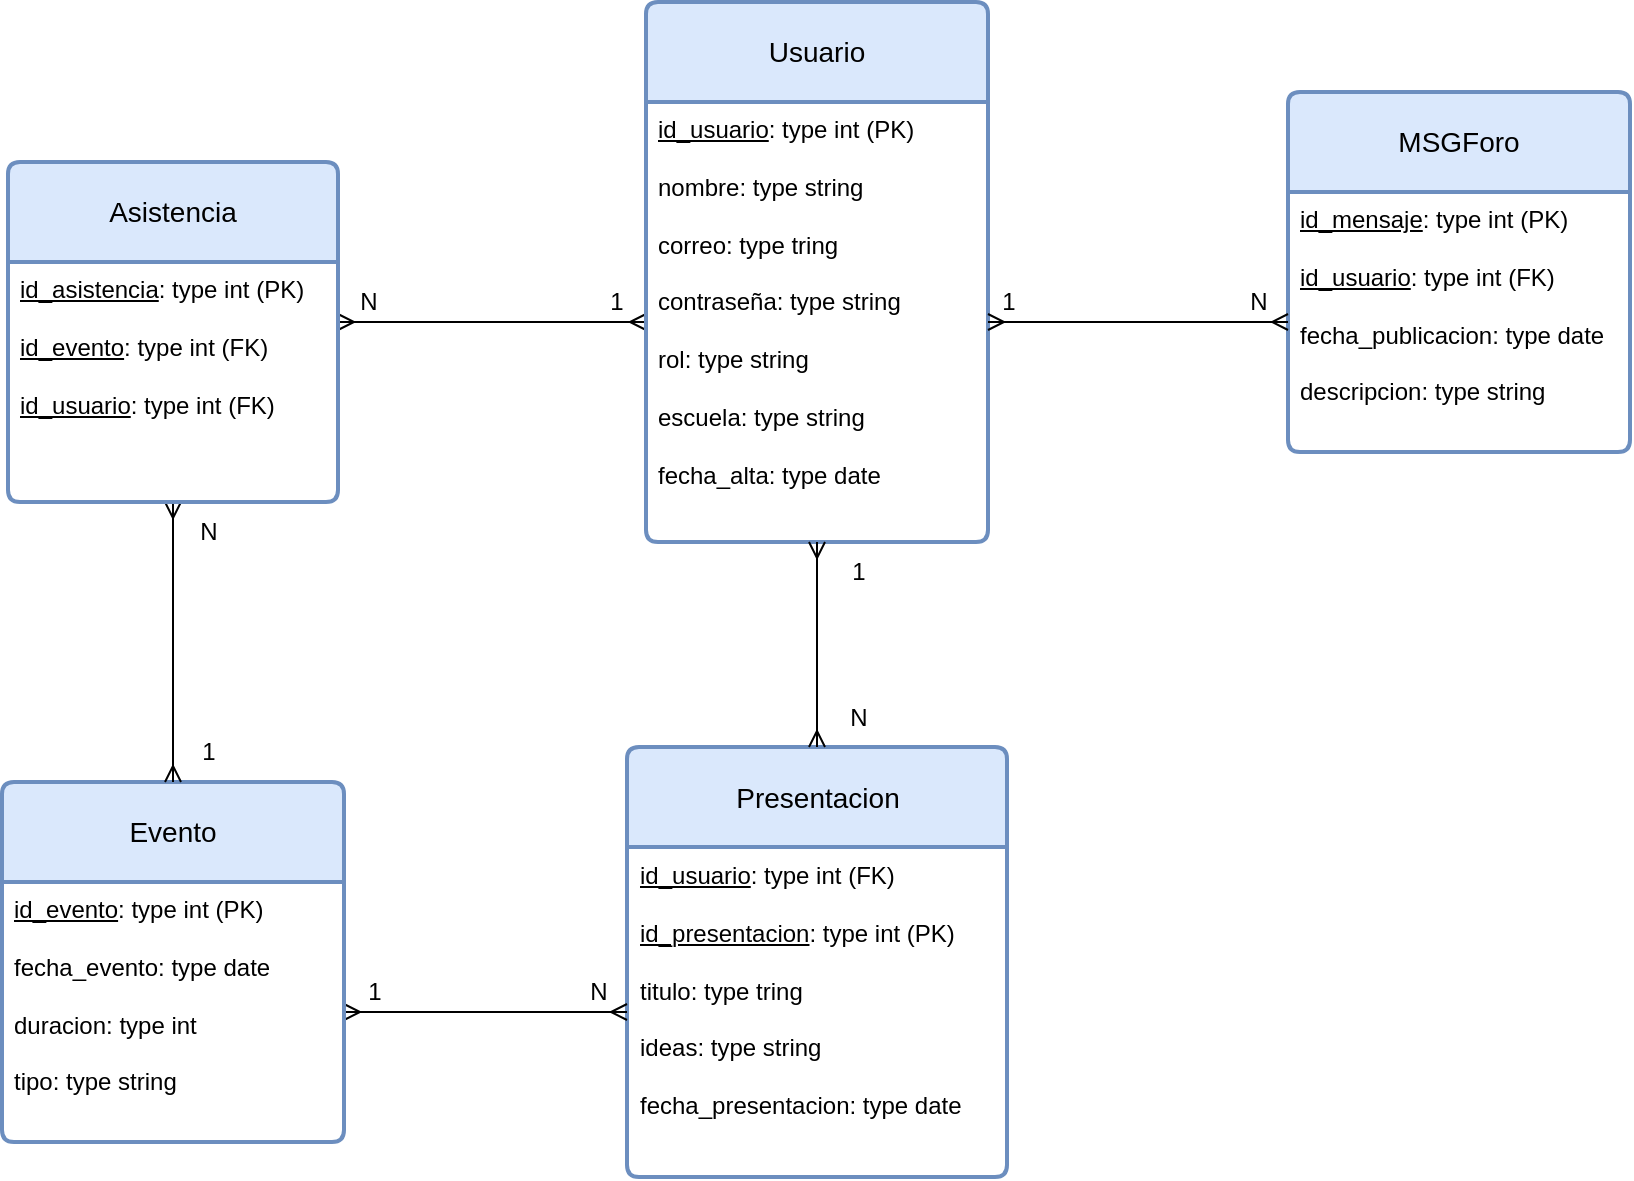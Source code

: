 <mxfile version="21.1.5" type="device">
  <diagram name="Página-1" id="ybfD1WD2CeC4_JgJnlzS">
    <mxGraphModel dx="1886" dy="528" grid="1" gridSize="10" guides="1" tooltips="1" connect="1" arrows="1" fold="1" page="1" pageScale="1" pageWidth="827" pageHeight="1169" math="0" shadow="0">
      <root>
        <mxCell id="0" />
        <mxCell id="1" parent="0" />
        <mxCell id="JASO31TjAt7nixPJtF5r-24" style="edgeStyle=orthogonalEdgeStyle;rounded=0;orthogonalLoop=1;jettySize=auto;html=1;exitX=0;exitY=0.5;exitDx=0;exitDy=0;entryX=1;entryY=0.25;entryDx=0;entryDy=0;startArrow=ERmany;startFill=0;endArrow=ERmany;endFill=0;" parent="1" source="JASO31TjAt7nixPJtF5r-11" target="JASO31TjAt7nixPJtF5r-22" edge="1">
          <mxGeometry relative="1" as="geometry" />
        </mxCell>
        <mxCell id="JASO31TjAt7nixPJtF5r-10" value="Usuario" style="swimlane;childLayout=stackLayout;horizontal=1;startSize=50;horizontalStack=0;rounded=1;fontSize=14;fontStyle=0;strokeWidth=2;resizeParent=0;resizeLast=1;shadow=0;dashed=0;align=center;arcSize=4;whiteSpace=wrap;html=1;fillColor=#dae8fc;strokeColor=#6c8ebf;" parent="1" vertex="1">
          <mxGeometry x="319" y="120" width="171" height="270" as="geometry" />
        </mxCell>
        <mxCell id="JASO31TjAt7nixPJtF5r-11" value="&lt;u&gt;id_usuario&lt;/u&gt;: type int (PK)&lt;br&gt;&lt;br&gt;nombre: type string&lt;br&gt;&lt;br&gt;correo: type tring&lt;br&gt;&lt;br&gt;contraseña: type string&lt;br&gt;&lt;br&gt;rol: type string&lt;br&gt;&lt;br&gt;escuela: type string&lt;br&gt;&lt;br&gt;fecha_alta: type date" style="align=left;strokeColor=none;fillColor=none;spacingLeft=4;fontSize=12;verticalAlign=top;resizable=0;rotatable=0;part=1;html=1;" parent="JASO31TjAt7nixPJtF5r-10" vertex="1">
          <mxGeometry y="50" width="171" height="220" as="geometry" />
        </mxCell>
        <mxCell id="JASO31TjAt7nixPJtF5r-12" value="Presentacion" style="swimlane;childLayout=stackLayout;horizontal=1;startSize=50;horizontalStack=0;rounded=1;fontSize=14;fontStyle=0;strokeWidth=2;resizeParent=0;resizeLast=1;shadow=0;dashed=0;align=center;arcSize=4;whiteSpace=wrap;html=1;fillColor=#dae8fc;strokeColor=#6c8ebf;" parent="1" vertex="1">
          <mxGeometry x="309.5" y="492.5" width="190" height="215" as="geometry">
            <mxRectangle x="309.5" y="492.5" width="120" height="50" as="alternateBounds" />
          </mxGeometry>
        </mxCell>
        <mxCell id="JASO31TjAt7nixPJtF5r-13" value="&lt;u&gt;id_usuario&lt;/u&gt;: type int (FK)&lt;br&gt;&lt;br&gt;&lt;u&gt;id_presentacion&lt;/u&gt;: type int (PK)&lt;br style=&quot;border-color: var(--border-color);&quot;&gt;&lt;br&gt;titulo: type tring&lt;br&gt;&lt;br&gt;ideas: type string&lt;br&gt;&lt;br&gt;fecha_presentacion: type date" style="align=left;strokeColor=none;fillColor=none;spacingLeft=4;fontSize=12;verticalAlign=top;resizable=0;rotatable=0;part=1;html=1;" parent="JASO31TjAt7nixPJtF5r-12" vertex="1">
          <mxGeometry y="50" width="190" height="165" as="geometry" />
        </mxCell>
        <mxCell id="JASO31TjAt7nixPJtF5r-14" style="edgeStyle=orthogonalEdgeStyle;rounded=0;orthogonalLoop=1;jettySize=auto;html=1;entryX=0;entryY=0.5;entryDx=0;entryDy=0;startArrow=ERmany;startFill=0;endArrow=ERmany;endFill=0;" parent="1" source="JASO31TjAt7nixPJtF5r-18" target="JASO31TjAt7nixPJtF5r-13" edge="1">
          <mxGeometry relative="1" as="geometry" />
        </mxCell>
        <mxCell id="JASO31TjAt7nixPJtF5r-15" value="1" style="text;html=1;align=center;verticalAlign=middle;resizable=0;points=[];autosize=1;strokeColor=none;fillColor=none;" parent="1" vertex="1">
          <mxGeometry x="168" y="600" width="30" height="30" as="geometry" />
        </mxCell>
        <mxCell id="JASO31TjAt7nixPJtF5r-16" value="N" style="text;html=1;align=center;verticalAlign=middle;resizable=0;points=[];autosize=1;strokeColor=none;fillColor=none;" parent="1" vertex="1">
          <mxGeometry x="279.5" y="600" width="30" height="30" as="geometry" />
        </mxCell>
        <mxCell id="JASO31TjAt7nixPJtF5r-17" value="Evento" style="swimlane;childLayout=stackLayout;horizontal=1;startSize=50;horizontalStack=0;rounded=1;fontSize=14;fontStyle=0;strokeWidth=2;resizeParent=0;resizeLast=1;shadow=0;dashed=0;align=center;arcSize=4;whiteSpace=wrap;html=1;fillColor=#dae8fc;strokeColor=#6c8ebf;" parent="1" vertex="1">
          <mxGeometry x="-3" y="510" width="171" height="180" as="geometry" />
        </mxCell>
        <mxCell id="JASO31TjAt7nixPJtF5r-18" value="&lt;u&gt;id_evento&lt;/u&gt;: type int (PK)&lt;br&gt;&lt;br&gt;fecha_evento: type date&lt;br&gt;&lt;br&gt;duracion: type int&lt;br&gt;&lt;br&gt;tipo: type string" style="align=left;strokeColor=none;fillColor=none;spacingLeft=4;fontSize=12;verticalAlign=top;resizable=0;rotatable=0;part=1;html=1;" parent="JASO31TjAt7nixPJtF5r-17" vertex="1">
          <mxGeometry y="50" width="171" height="130" as="geometry" />
        </mxCell>
        <mxCell id="JASO31TjAt7nixPJtF5r-19" style="edgeStyle=orthogonalEdgeStyle;rounded=0;orthogonalLoop=1;jettySize=auto;html=1;exitX=0.5;exitY=1;exitDx=0;exitDy=0;entryX=0.5;entryY=0;entryDx=0;entryDy=0;startArrow=ERmany;startFill=0;endArrow=ERmany;endFill=0;" parent="1" source="JASO31TjAt7nixPJtF5r-22" target="JASO31TjAt7nixPJtF5r-17" edge="1">
          <mxGeometry relative="1" as="geometry" />
        </mxCell>
        <mxCell id="JASO31TjAt7nixPJtF5r-21" value="Asistencia" style="swimlane;childLayout=stackLayout;horizontal=1;startSize=50;horizontalStack=0;rounded=1;fontSize=14;fontStyle=0;strokeWidth=2;resizeParent=0;resizeLast=1;shadow=0;dashed=0;align=center;arcSize=4;whiteSpace=wrap;html=1;fillColor=#dae8fc;strokeColor=#6c8ebf;" parent="1" vertex="1">
          <mxGeometry y="200" width="165" height="170" as="geometry" />
        </mxCell>
        <mxCell id="JASO31TjAt7nixPJtF5r-22" value="&lt;u&gt;id_asistencia&lt;/u&gt;: type int (PK)&lt;br&gt;&lt;br&gt;&lt;u&gt;id_evento&lt;/u&gt;: type int (FK)&lt;br&gt;&lt;br&gt;&lt;u style=&quot;border-color: var(--border-color);&quot;&gt;id_usuario&lt;/u&gt;: type int (FK)" style="align=left;strokeColor=none;fillColor=none;spacingLeft=4;fontSize=12;verticalAlign=top;resizable=0;rotatable=0;part=1;html=1;" parent="JASO31TjAt7nixPJtF5r-21" vertex="1">
          <mxGeometry y="50" width="165" height="120" as="geometry" />
        </mxCell>
        <mxCell id="JASO31TjAt7nixPJtF5r-25" value="1" style="text;html=1;align=center;verticalAlign=middle;resizable=0;points=[];autosize=1;strokeColor=none;fillColor=none;" parent="1" vertex="1">
          <mxGeometry x="289" y="255" width="30" height="30" as="geometry" />
        </mxCell>
        <mxCell id="JASO31TjAt7nixPJtF5r-26" value="N" style="text;html=1;align=center;verticalAlign=middle;resizable=0;points=[];autosize=1;strokeColor=none;fillColor=none;" parent="1" vertex="1">
          <mxGeometry x="165" y="255" width="30" height="30" as="geometry" />
        </mxCell>
        <mxCell id="JASO31TjAt7nixPJtF5r-27" value="1" style="text;html=1;align=center;verticalAlign=middle;resizable=0;points=[];autosize=1;strokeColor=none;fillColor=none;" parent="1" vertex="1">
          <mxGeometry x="85" y="480" width="30" height="30" as="geometry" />
        </mxCell>
        <mxCell id="JASO31TjAt7nixPJtF5r-28" value="N" style="text;html=1;align=center;verticalAlign=middle;resizable=0;points=[];autosize=1;strokeColor=none;fillColor=none;" parent="1" vertex="1">
          <mxGeometry x="85" y="370" width="30" height="30" as="geometry" />
        </mxCell>
        <mxCell id="JASO31TjAt7nixPJtF5r-30" style="edgeStyle=orthogonalEdgeStyle;rounded=0;orthogonalLoop=1;jettySize=auto;html=1;entryX=0.5;entryY=0;entryDx=0;entryDy=0;startArrow=ERmany;startFill=0;endArrow=ERmany;endFill=0;" parent="1" source="JASO31TjAt7nixPJtF5r-11" target="JASO31TjAt7nixPJtF5r-12" edge="1">
          <mxGeometry relative="1" as="geometry" />
        </mxCell>
        <mxCell id="JASO31TjAt7nixPJtF5r-31" value="1" style="text;html=1;align=center;verticalAlign=middle;resizable=0;points=[];autosize=1;strokeColor=none;fillColor=none;" parent="1" vertex="1">
          <mxGeometry x="410" y="390" width="30" height="30" as="geometry" />
        </mxCell>
        <mxCell id="JASO31TjAt7nixPJtF5r-32" value="N" style="text;html=1;align=center;verticalAlign=middle;resizable=0;points=[];autosize=1;strokeColor=none;fillColor=none;" parent="1" vertex="1">
          <mxGeometry x="410" y="462.5" width="30" height="30" as="geometry" />
        </mxCell>
        <mxCell id="JASO31TjAt7nixPJtF5r-33" value="MSGForo" style="swimlane;childLayout=stackLayout;horizontal=1;startSize=50;horizontalStack=0;rounded=1;fontSize=14;fontStyle=0;strokeWidth=2;resizeParent=0;resizeLast=1;shadow=0;dashed=0;align=center;arcSize=4;whiteSpace=wrap;html=1;fillColor=#dae8fc;strokeColor=#6c8ebf;" parent="1" vertex="1">
          <mxGeometry x="640" y="165" width="171" height="180" as="geometry" />
        </mxCell>
        <mxCell id="JASO31TjAt7nixPJtF5r-34" value="&lt;u&gt;id_mensaje&lt;/u&gt;: type int (PK)&lt;br&gt;&lt;br&gt;&lt;u style=&quot;border-color: var(--border-color);&quot;&gt;id_usuario&lt;/u&gt;: type int (FK)&lt;br&gt;&lt;br&gt;fecha_publicacion: type date&lt;br&gt;&lt;br&gt;descripcion: type string" style="align=left;strokeColor=none;fillColor=none;spacingLeft=4;fontSize=12;verticalAlign=top;resizable=0;rotatable=0;part=1;html=1;" parent="JASO31TjAt7nixPJtF5r-33" vertex="1">
          <mxGeometry y="50" width="171" height="130" as="geometry" />
        </mxCell>
        <mxCell id="JASO31TjAt7nixPJtF5r-35" style="edgeStyle=orthogonalEdgeStyle;rounded=0;orthogonalLoop=1;jettySize=auto;html=1;entryX=0;entryY=0.5;entryDx=0;entryDy=0;exitX=1;exitY=0.5;exitDx=0;exitDy=0;startArrow=ERmany;startFill=0;endArrow=ERmany;endFill=0;" parent="1" source="JASO31TjAt7nixPJtF5r-11" target="JASO31TjAt7nixPJtF5r-34" edge="1">
          <mxGeometry relative="1" as="geometry" />
        </mxCell>
        <mxCell id="JASO31TjAt7nixPJtF5r-37" value="1" style="text;html=1;align=center;verticalAlign=middle;resizable=0;points=[];autosize=1;strokeColor=none;fillColor=none;" parent="1" vertex="1">
          <mxGeometry x="485" y="255" width="30" height="30" as="geometry" />
        </mxCell>
        <mxCell id="JASO31TjAt7nixPJtF5r-38" value="N" style="text;html=1;align=center;verticalAlign=middle;resizable=0;points=[];autosize=1;strokeColor=none;fillColor=none;" parent="1" vertex="1">
          <mxGeometry x="610" y="255" width="30" height="30" as="geometry" />
        </mxCell>
      </root>
    </mxGraphModel>
  </diagram>
</mxfile>
